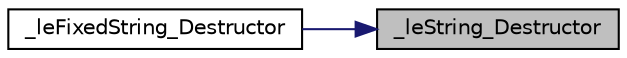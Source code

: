 digraph "_leString_Destructor"
{
 // LATEX_PDF_SIZE
  edge [fontname="Helvetica",fontsize="10",labelfontname="Helvetica",labelfontsize="10"];
  node [fontname="Helvetica",fontsize="10",shape=record];
  rankdir="RL";
  Node1 [label="_leString_Destructor",height=0.2,width=0.4,color="black", fillcolor="grey75", style="filled", fontcolor="black",tooltip=" "];
  Node1 -> Node2 [dir="back",color="midnightblue",fontsize="10",style="solid",fontname="Helvetica"];
  Node2 [label="_leFixedString_Destructor",height=0.2,width=0.4,color="black", fillcolor="white", style="filled",URL="$legato__fixedstring_8c.html#a929577cf4fd4fbae2373762225d447f6",tooltip=" "];
}
